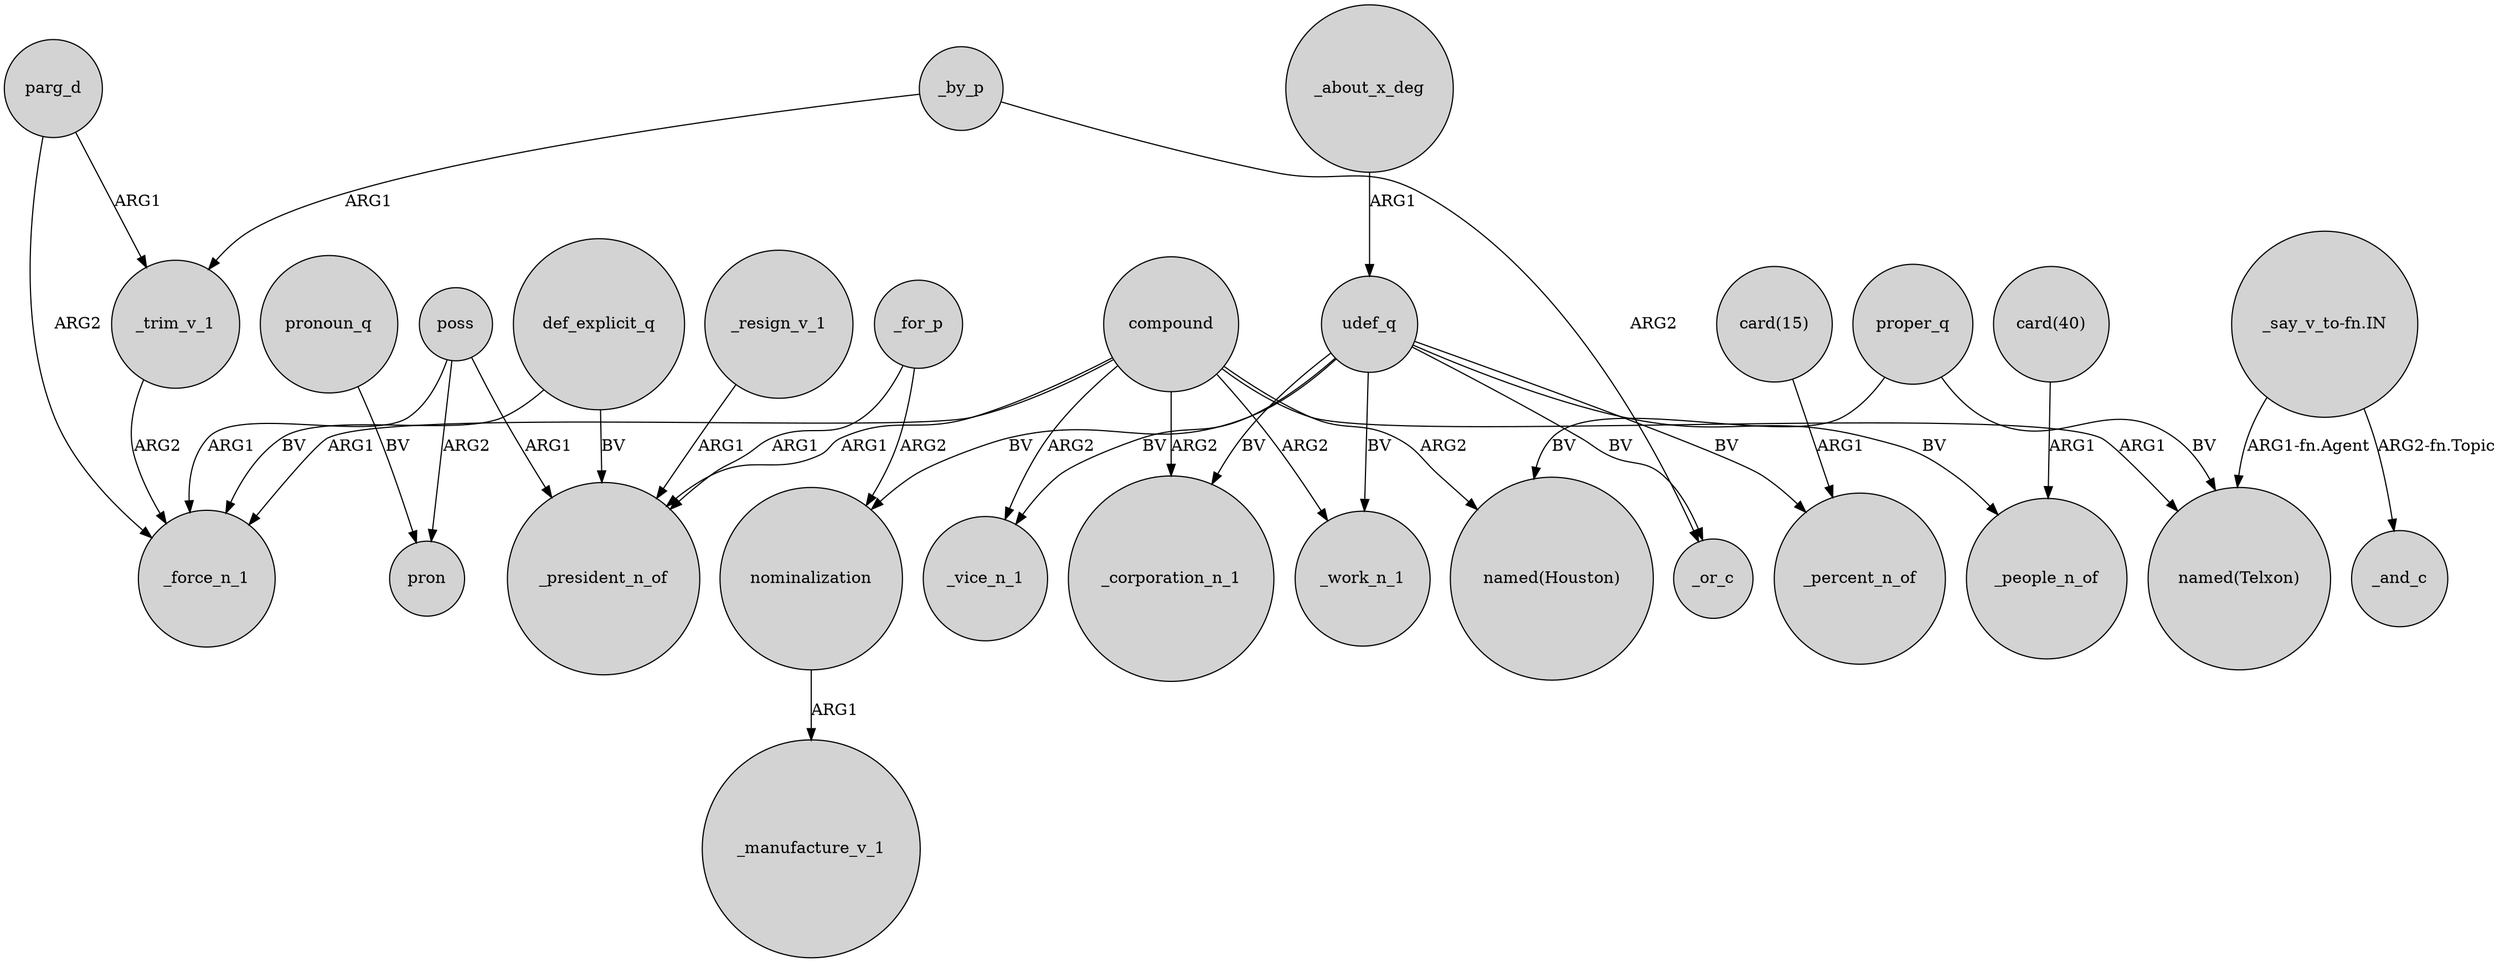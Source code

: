 digraph {
	node [shape=circle style=filled]
	compound -> _vice_n_1 [label=ARG2]
	_by_p -> _or_c [label=ARG2]
	poss -> pron [label=ARG2]
	"card(15)" -> _percent_n_of [label=ARG1]
	poss -> _force_n_1 [label=ARG1]
	compound -> _force_n_1 [label=ARG1]
	_trim_v_1 -> _force_n_1 [label=ARG2]
	compound -> _corporation_n_1 [label=ARG2]
	_for_p -> nominalization [label=ARG2]
	compound -> _work_n_1 [label=ARG2]
	nominalization -> _manufacture_v_1 [label=ARG1]
	parg_d -> _force_n_1 [label=ARG2]
	compound -> "named(Telxon)" [label=ARG1]
	udef_q -> _or_c [label=BV]
	"card(40)" -> _people_n_of [label=ARG1]
	_about_x_deg -> udef_q [label=ARG1]
	udef_q -> _vice_n_1 [label=BV]
	_resign_v_1 -> _president_n_of [label=ARG1]
	poss -> _president_n_of [label=ARG1]
	compound -> "named(Houston)" [label=ARG2]
	pronoun_q -> pron [label=BV]
	udef_q -> _corporation_n_1 [label=BV]
	parg_d -> _trim_v_1 [label=ARG1]
	udef_q -> _people_n_of [label=BV]
	compound -> _president_n_of [label=ARG1]
	def_explicit_q -> _president_n_of [label=BV]
	"_say_v_to-fn.IN" -> _and_c [label="ARG2-fn.Topic"]
	_by_p -> _trim_v_1 [label=ARG1]
	proper_q -> "named(Telxon)" [label=BV]
	udef_q -> nominalization [label=BV]
	def_explicit_q -> _force_n_1 [label=BV]
	proper_q -> "named(Houston)" [label=BV]
	_for_p -> _president_n_of [label=ARG1]
	udef_q -> _percent_n_of [label=BV]
	"_say_v_to-fn.IN" -> "named(Telxon)" [label="ARG1-fn.Agent"]
	udef_q -> _work_n_1 [label=BV]
}
